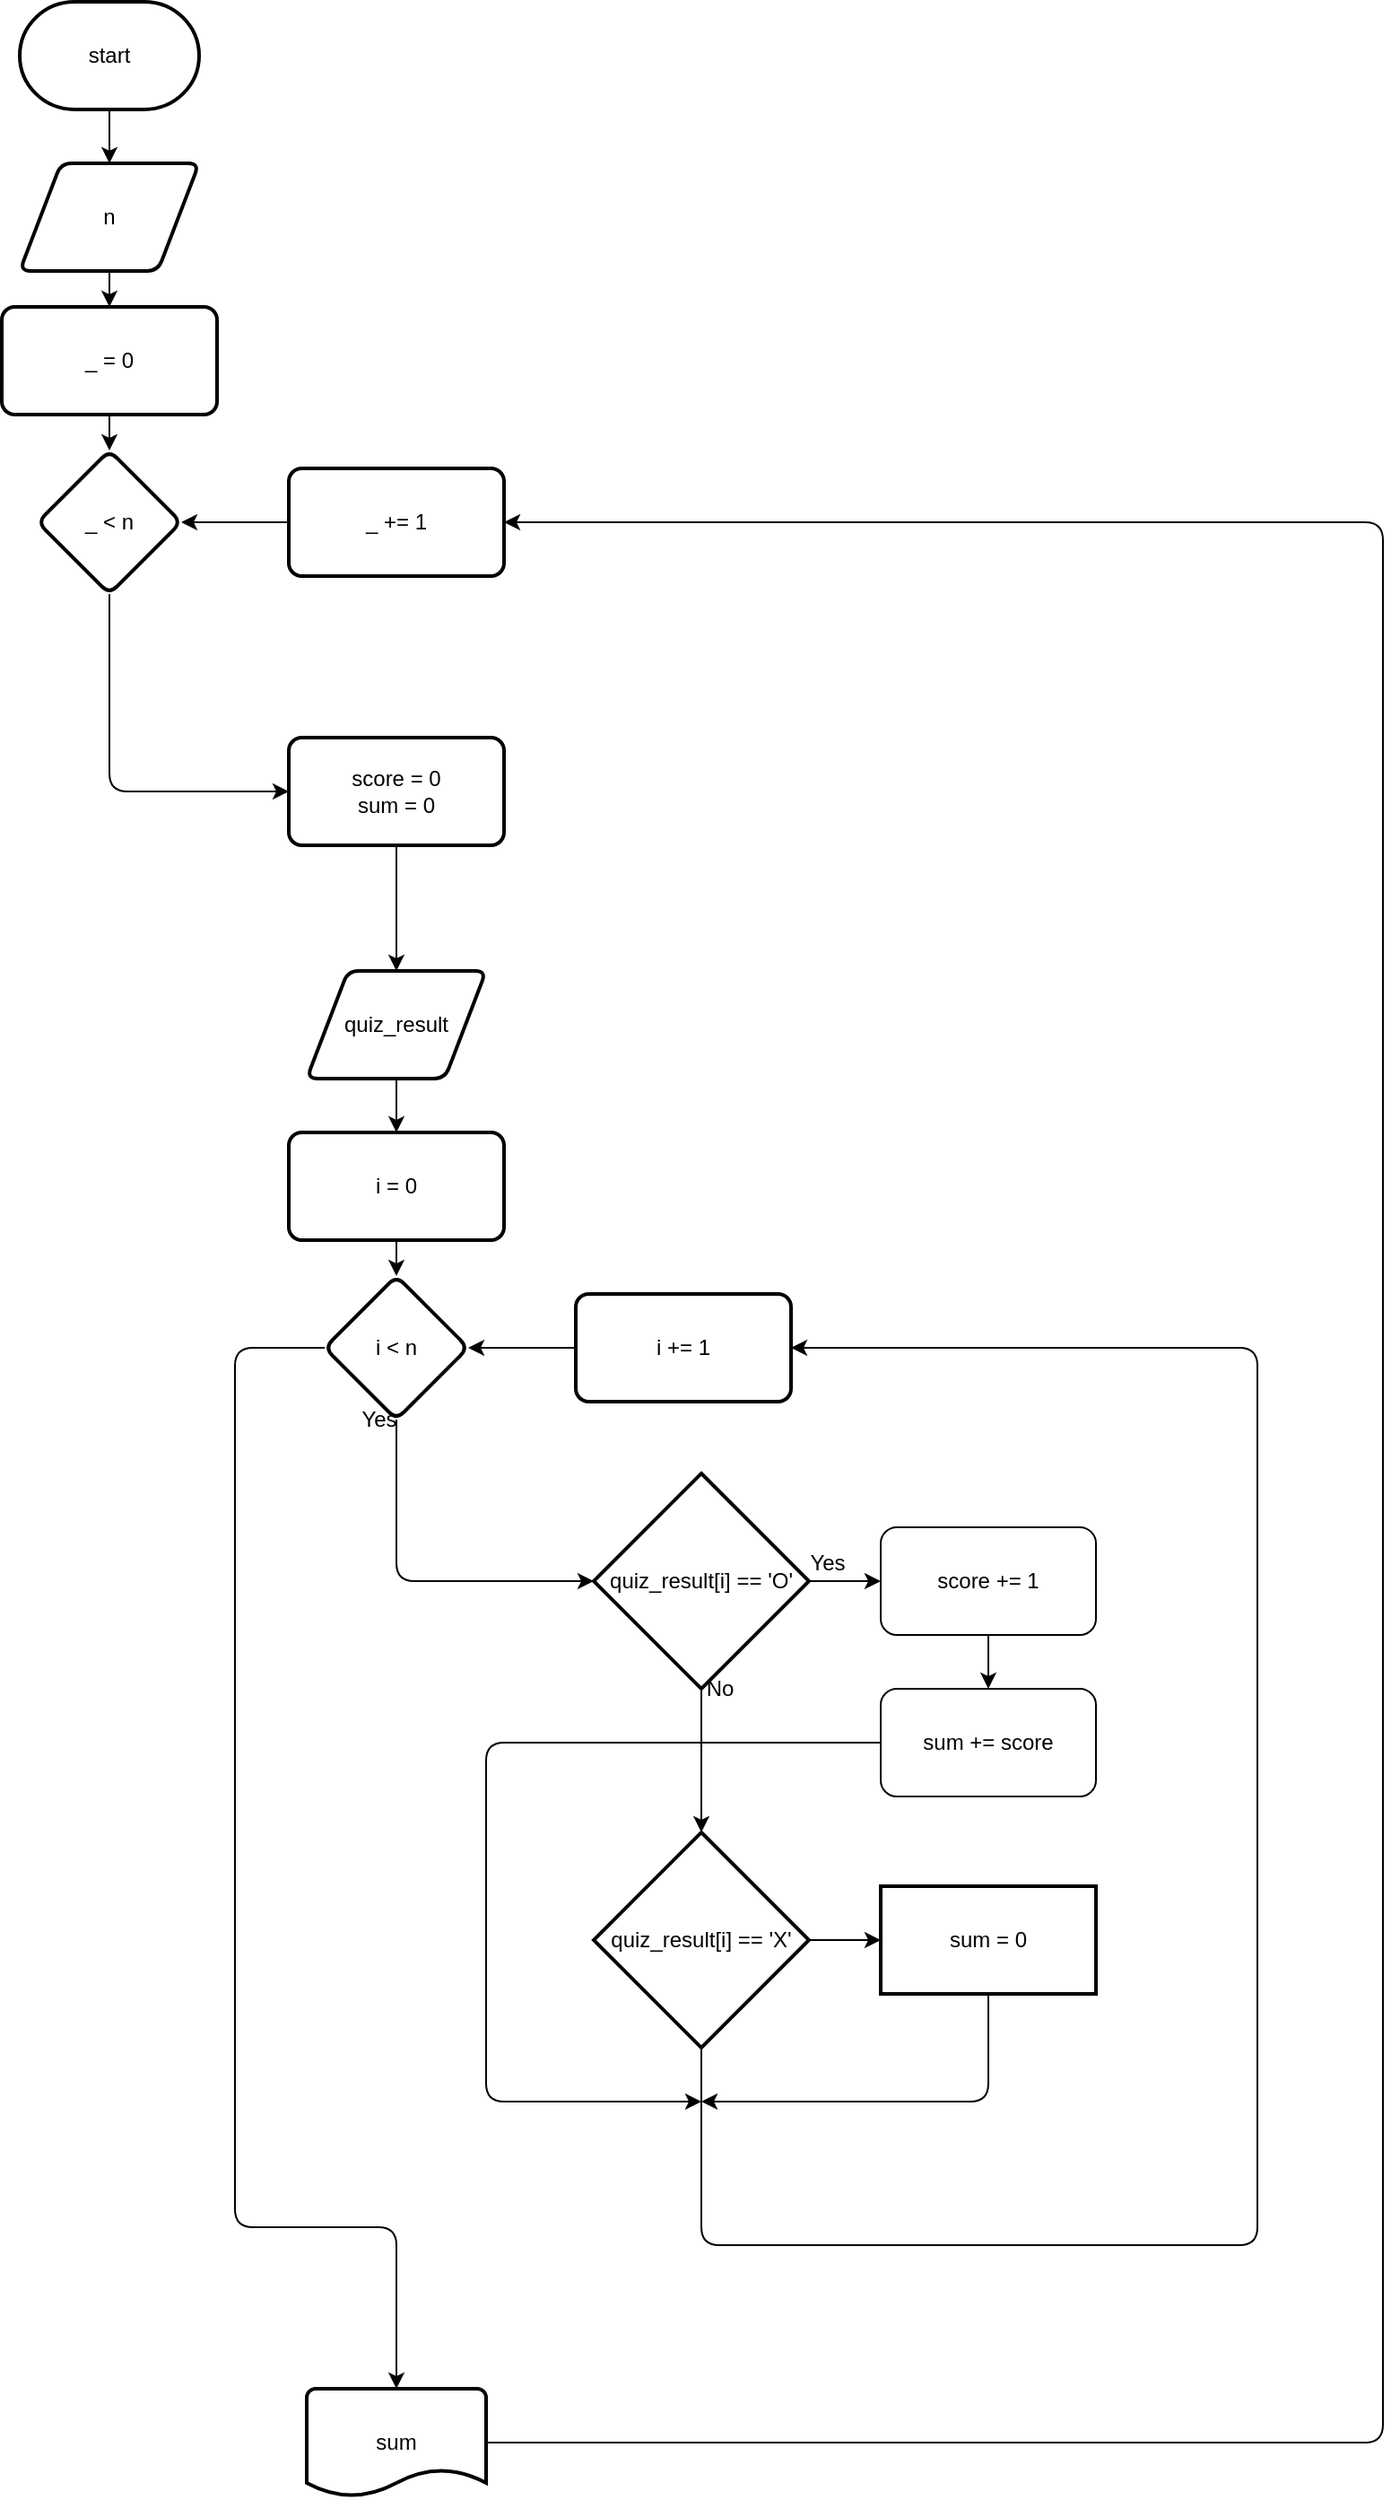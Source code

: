 <mxfile>
    <diagram id="YbhPd_F0CASAt9XRrg0i" name="Page-1">
        <mxGraphModel dx="820" dy="1591" grid="1" gridSize="10" guides="1" tooltips="1" connect="1" arrows="1" fold="1" page="1" pageScale="1" pageWidth="850" pageHeight="1100" math="0" shadow="0">
            <root>
                <mxCell id="0"/>
                <mxCell id="1" parent="0"/>
                <mxCell id="3" style="edgeStyle=none;html=1;" edge="1" parent="1" source="2">
                    <mxGeometry relative="1" as="geometry">
                        <mxPoint x="330" y="90" as="targetPoint"/>
                    </mxGeometry>
                </mxCell>
                <mxCell id="2" value="start" style="strokeWidth=2;html=1;shape=mxgraph.flowchart.terminator;whiteSpace=wrap;" vertex="1" parent="1">
                    <mxGeometry x="280" width="100" height="60" as="geometry"/>
                </mxCell>
                <mxCell id="6" value="" style="edgeStyle=none;html=1;" edge="1" parent="1" source="4" target="5">
                    <mxGeometry relative="1" as="geometry"/>
                </mxCell>
                <mxCell id="4" value="n" style="shape=parallelogram;html=1;strokeWidth=2;perimeter=parallelogramPerimeter;whiteSpace=wrap;rounded=1;arcSize=12;size=0.23;" vertex="1" parent="1">
                    <mxGeometry x="280" y="90" width="100" height="60" as="geometry"/>
                </mxCell>
                <mxCell id="8" value="" style="edgeStyle=none;html=1;" edge="1" parent="1" source="5" target="7">
                    <mxGeometry relative="1" as="geometry"/>
                </mxCell>
                <mxCell id="5" value="_ = 0" style="whiteSpace=wrap;html=1;strokeWidth=2;rounded=1;arcSize=12;" vertex="1" parent="1">
                    <mxGeometry x="270" y="170" width="120" height="60" as="geometry"/>
                </mxCell>
                <mxCell id="27" style="edgeStyle=none;html=1;" edge="1" parent="1" source="7">
                    <mxGeometry relative="1" as="geometry">
                        <mxPoint x="430" y="440" as="targetPoint"/>
                        <Array as="points">
                            <mxPoint x="330" y="440"/>
                        </Array>
                    </mxGeometry>
                </mxCell>
                <mxCell id="7" value="_ &amp;lt; n" style="rhombus;whiteSpace=wrap;html=1;strokeWidth=2;rounded=1;arcSize=12;" vertex="1" parent="1">
                    <mxGeometry x="290" y="250" width="80" height="80" as="geometry"/>
                </mxCell>
                <mxCell id="29" style="edgeStyle=none;html=1;entryX=0.5;entryY=0;entryDx=0;entryDy=0;" edge="1" parent="1" source="21" target="24">
                    <mxGeometry relative="1" as="geometry"/>
                </mxCell>
                <mxCell id="21" value="score = 0&lt;br&gt;sum = 0" style="whiteSpace=wrap;html=1;strokeWidth=2;rounded=1;arcSize=12;" vertex="1" parent="1">
                    <mxGeometry x="430" y="410" width="120" height="60" as="geometry"/>
                </mxCell>
                <mxCell id="35" style="edgeStyle=none;html=1;entryX=0.5;entryY=0;entryDx=0;entryDy=0;" edge="1" parent="1" source="24" target="31">
                    <mxGeometry relative="1" as="geometry"/>
                </mxCell>
                <mxCell id="24" value="quiz_result" style="shape=parallelogram;html=1;strokeWidth=2;perimeter=parallelogramPerimeter;whiteSpace=wrap;rounded=1;arcSize=12;size=0.23;" vertex="1" parent="1">
                    <mxGeometry x="440" y="540" width="100" height="60" as="geometry"/>
                </mxCell>
                <mxCell id="26" style="edgeStyle=none;html=1;entryX=1;entryY=0.5;entryDx=0;entryDy=0;" edge="1" parent="1" source="25" target="7">
                    <mxGeometry relative="1" as="geometry"/>
                </mxCell>
                <mxCell id="25" value="_ += 1" style="whiteSpace=wrap;html=1;strokeWidth=2;rounded=1;arcSize=12;" vertex="1" parent="1">
                    <mxGeometry x="430" y="260" width="120" height="60" as="geometry"/>
                </mxCell>
                <mxCell id="30" value="" style="edgeStyle=none;html=1;" edge="1" parent="1" source="31" target="32">
                    <mxGeometry relative="1" as="geometry"/>
                </mxCell>
                <mxCell id="31" value="i = 0" style="whiteSpace=wrap;html=1;strokeWidth=2;rounded=1;arcSize=12;" vertex="1" parent="1">
                    <mxGeometry x="430" y="630" width="120" height="60" as="geometry"/>
                </mxCell>
                <mxCell id="39" style="edgeStyle=none;html=1;entryX=0;entryY=0.5;entryDx=0;entryDy=0;entryPerimeter=0;" edge="1" parent="1" source="32" target="37">
                    <mxGeometry relative="1" as="geometry">
                        <Array as="points">
                            <mxPoint x="490" y="880"/>
                        </Array>
                    </mxGeometry>
                </mxCell>
                <mxCell id="64" style="edgeStyle=none;html=1;" edge="1" parent="1" source="32">
                    <mxGeometry relative="1" as="geometry">
                        <mxPoint x="490" y="1330" as="targetPoint"/>
                        <Array as="points">
                            <mxPoint x="400" y="750"/>
                            <mxPoint x="400" y="1240"/>
                            <mxPoint x="490" y="1240"/>
                        </Array>
                    </mxGeometry>
                </mxCell>
                <mxCell id="32" value="i &amp;lt; n" style="rhombus;whiteSpace=wrap;html=1;strokeWidth=2;rounded=1;arcSize=12;" vertex="1" parent="1">
                    <mxGeometry x="450" y="710" width="80" height="80" as="geometry"/>
                </mxCell>
                <mxCell id="33" style="edgeStyle=none;html=1;entryX=1;entryY=0.5;entryDx=0;entryDy=0;" edge="1" parent="1" source="34" target="32">
                    <mxGeometry relative="1" as="geometry"/>
                </mxCell>
                <mxCell id="34" value="i += 1" style="whiteSpace=wrap;html=1;strokeWidth=2;rounded=1;arcSize=12;" vertex="1" parent="1">
                    <mxGeometry x="590" y="720" width="120" height="60" as="geometry"/>
                </mxCell>
                <mxCell id="41" style="edgeStyle=none;html=1;" edge="1" parent="1" source="37">
                    <mxGeometry relative="1" as="geometry">
                        <mxPoint x="760" y="880" as="targetPoint"/>
                    </mxGeometry>
                </mxCell>
                <mxCell id="54" value="" style="edgeStyle=none;html=1;" edge="1" parent="1" source="37" target="53">
                    <mxGeometry relative="1" as="geometry"/>
                </mxCell>
                <mxCell id="37" value="quiz_result[i] == 'O'&lt;br&gt;" style="strokeWidth=2;html=1;shape=mxgraph.flowchart.decision;whiteSpace=wrap;" vertex="1" parent="1">
                    <mxGeometry x="600" y="820" width="120" height="120" as="geometry"/>
                </mxCell>
                <mxCell id="44" style="edgeStyle=none;html=1;" edge="1" parent="1" source="42">
                    <mxGeometry relative="1" as="geometry">
                        <mxPoint x="820" y="940" as="targetPoint"/>
                    </mxGeometry>
                </mxCell>
                <mxCell id="42" value="score += 1&lt;br&gt;" style="rounded=1;whiteSpace=wrap;html=1;" vertex="1" parent="1">
                    <mxGeometry x="760" y="850" width="120" height="60" as="geometry"/>
                </mxCell>
                <mxCell id="61" style="edgeStyle=none;html=1;" edge="1" parent="1" source="46">
                    <mxGeometry relative="1" as="geometry">
                        <mxPoint x="660" y="1170" as="targetPoint"/>
                        <Array as="points">
                            <mxPoint x="540" y="970"/>
                            <mxPoint x="540" y="1170"/>
                        </Array>
                    </mxGeometry>
                </mxCell>
                <mxCell id="46" value="&lt;span&gt;sum += score&lt;/span&gt;" style="rounded=1;whiteSpace=wrap;html=1;" vertex="1" parent="1">
                    <mxGeometry x="760" y="940" width="120" height="60" as="geometry"/>
                </mxCell>
                <mxCell id="59" value="" style="edgeStyle=none;html=1;" edge="1" parent="1" source="53" target="58">
                    <mxGeometry relative="1" as="geometry"/>
                </mxCell>
                <mxCell id="60" style="edgeStyle=none;html=1;entryX=1;entryY=0.5;entryDx=0;entryDy=0;" edge="1" parent="1" source="53" target="34">
                    <mxGeometry relative="1" as="geometry">
                        <Array as="points">
                            <mxPoint x="660" y="1250"/>
                            <mxPoint x="970" y="1250"/>
                            <mxPoint x="970" y="750"/>
                        </Array>
                    </mxGeometry>
                </mxCell>
                <mxCell id="53" value="quiz_result[i] == 'X'" style="strokeWidth=2;html=1;shape=mxgraph.flowchart.decision;whiteSpace=wrap;" vertex="1" parent="1">
                    <mxGeometry x="600" y="1020" width="120" height="120" as="geometry"/>
                </mxCell>
                <mxCell id="55" value="Yes" style="text;html=1;align=center;verticalAlign=middle;resizable=0;points=[];autosize=1;strokeColor=none;fillColor=none;" vertex="1" parent="1">
                    <mxGeometry x="715" y="860" width="30" height="20" as="geometry"/>
                </mxCell>
                <mxCell id="56" value="No" style="text;html=1;align=center;verticalAlign=middle;resizable=0;points=[];autosize=1;strokeColor=none;fillColor=none;" vertex="1" parent="1">
                    <mxGeometry x="655" y="930" width="30" height="20" as="geometry"/>
                </mxCell>
                <mxCell id="62" style="edgeStyle=none;html=1;" edge="1" parent="1" source="58">
                    <mxGeometry relative="1" as="geometry">
                        <mxPoint x="660" y="1170" as="targetPoint"/>
                        <Array as="points">
                            <mxPoint x="820" y="1170"/>
                        </Array>
                    </mxGeometry>
                </mxCell>
                <mxCell id="58" value="sum = 0" style="whiteSpace=wrap;html=1;strokeWidth=2;" vertex="1" parent="1">
                    <mxGeometry x="760" y="1050" width="120" height="60" as="geometry"/>
                </mxCell>
                <mxCell id="63" value="Yes" style="text;html=1;align=center;verticalAlign=middle;resizable=0;points=[];autosize=1;strokeColor=none;fillColor=none;" vertex="1" parent="1">
                    <mxGeometry x="465" y="780" width="30" height="20" as="geometry"/>
                </mxCell>
                <mxCell id="66" style="edgeStyle=none;html=1;entryX=1;entryY=0.5;entryDx=0;entryDy=0;" edge="1" parent="1" source="65" target="25">
                    <mxGeometry relative="1" as="geometry">
                        <mxPoint x="570" y="290" as="targetPoint"/>
                        <Array as="points">
                            <mxPoint x="1040" y="1360"/>
                            <mxPoint x="1040" y="290"/>
                        </Array>
                    </mxGeometry>
                </mxCell>
                <mxCell id="65" value="sum" style="strokeWidth=2;html=1;shape=mxgraph.flowchart.document2;whiteSpace=wrap;size=0.25;" vertex="1" parent="1">
                    <mxGeometry x="440" y="1330" width="100" height="60" as="geometry"/>
                </mxCell>
            </root>
        </mxGraphModel>
    </diagram>
</mxfile>